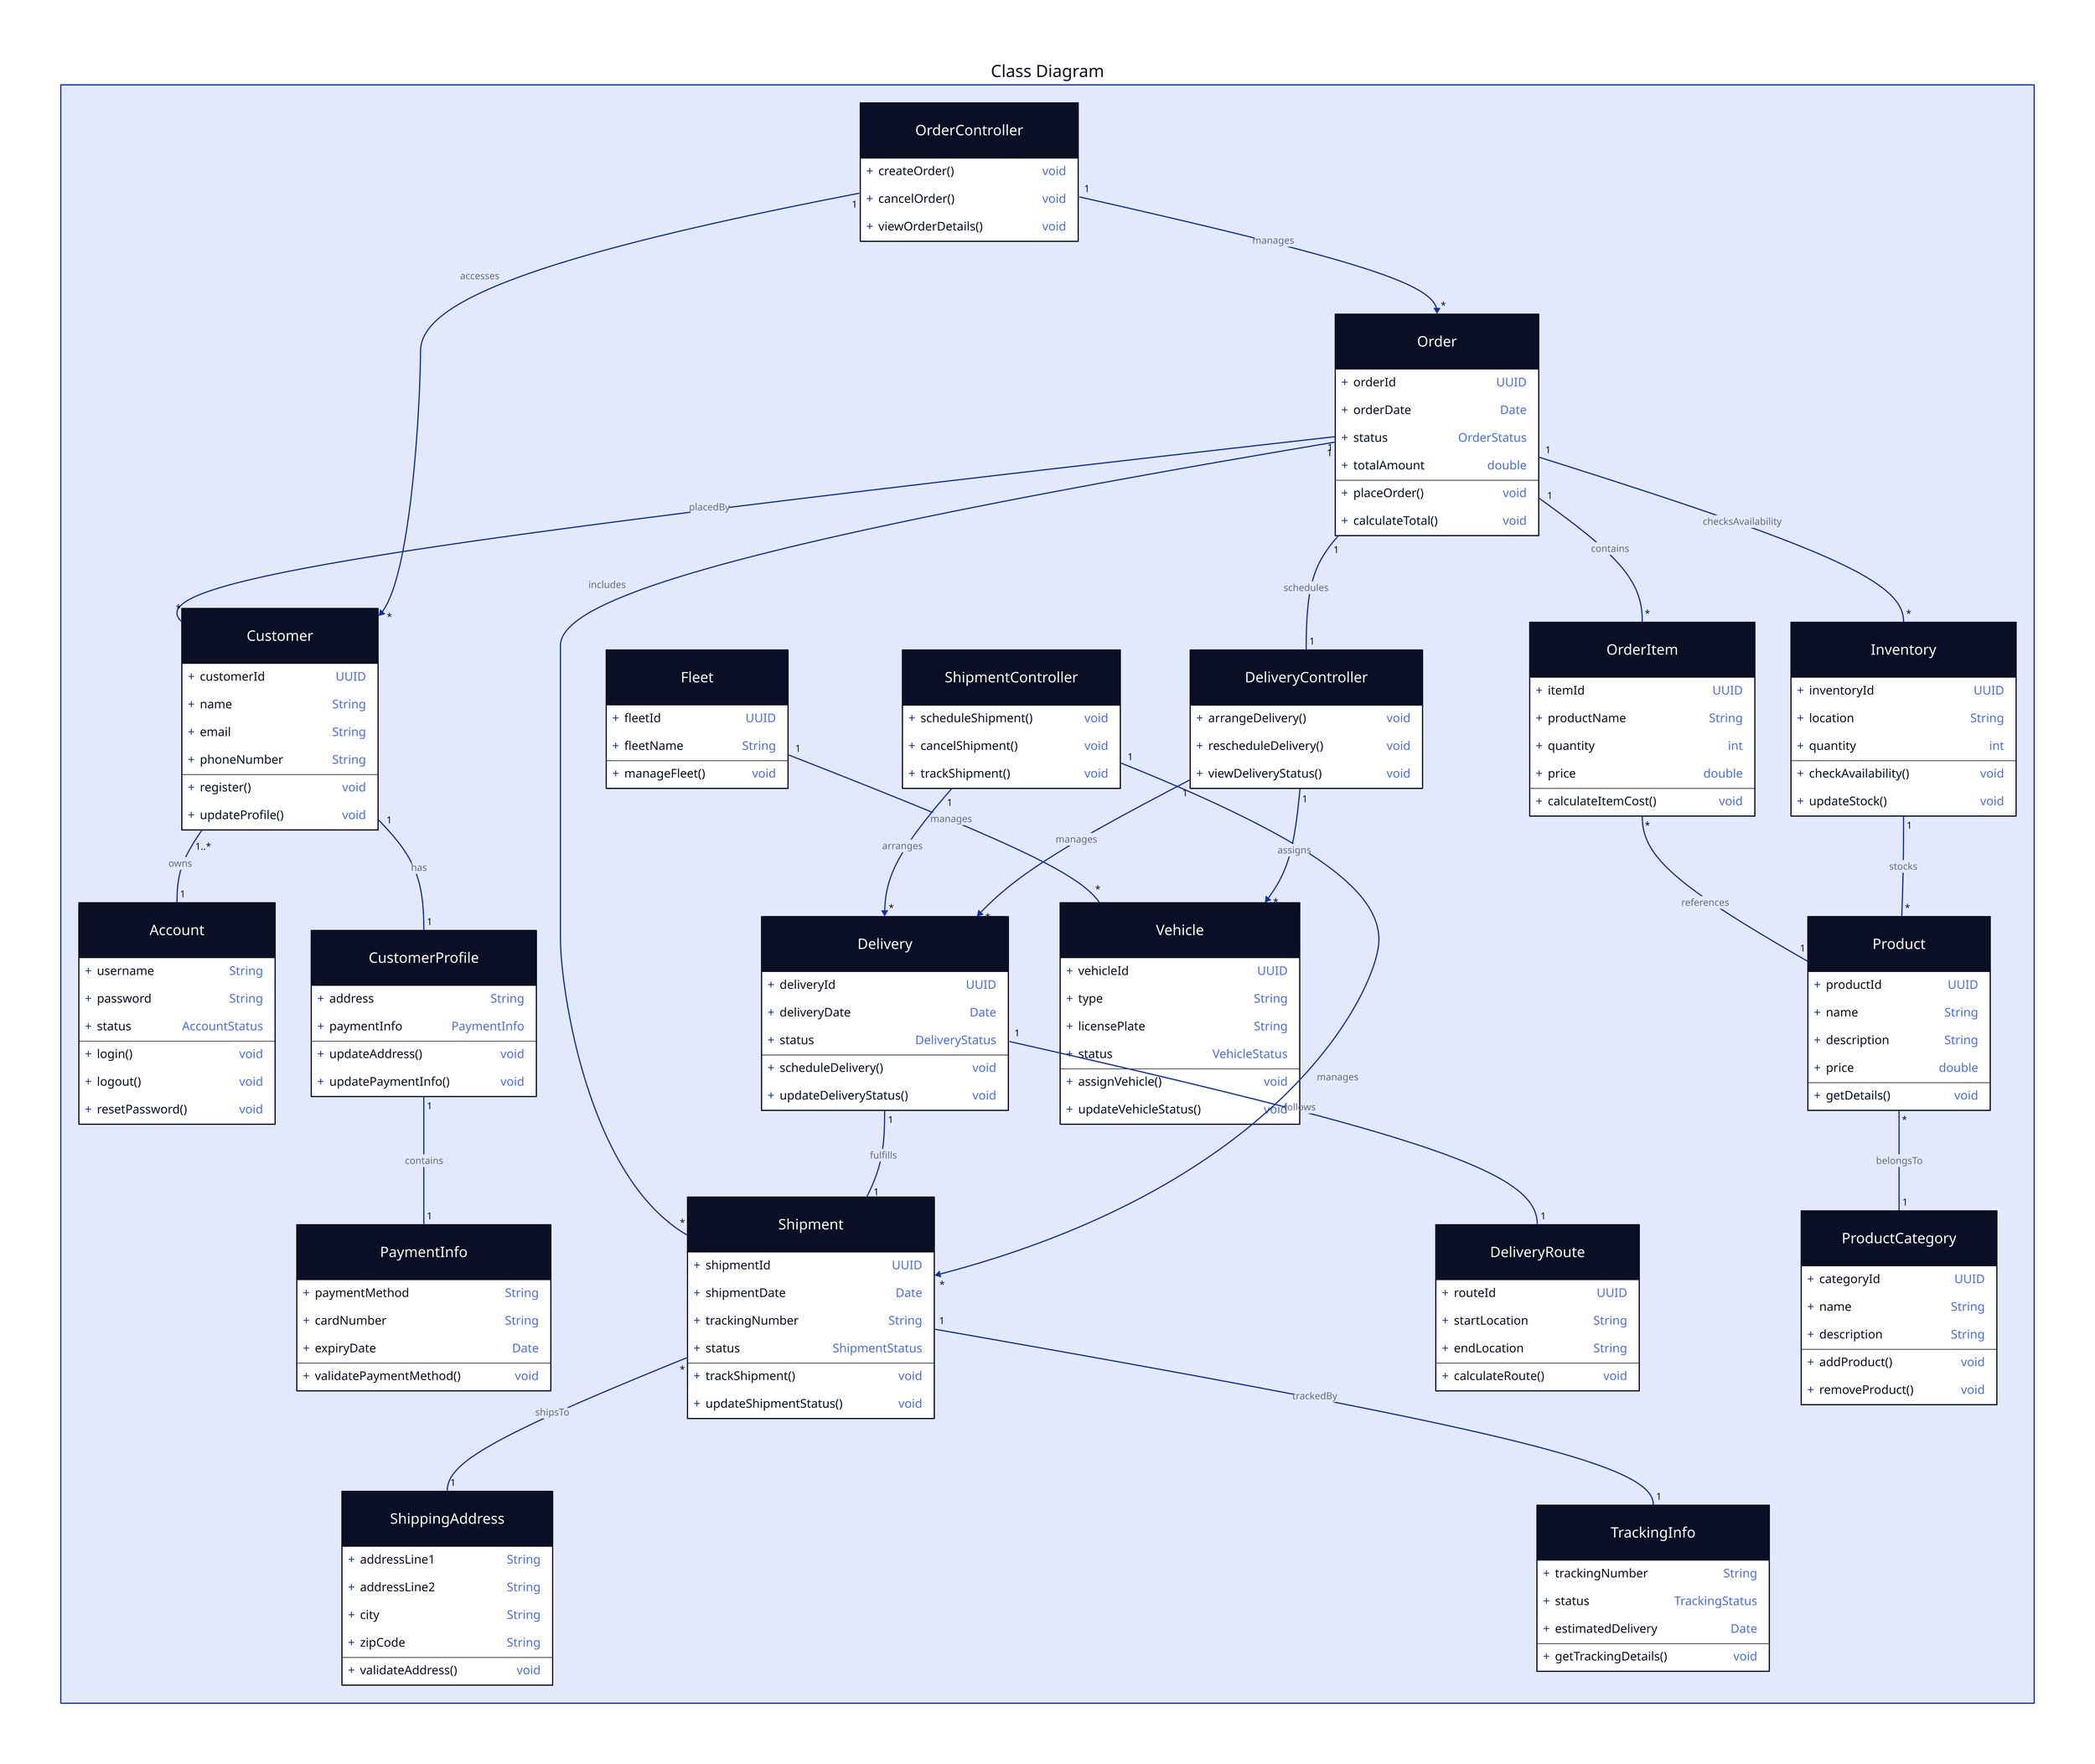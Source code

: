 Class Diagram: {

  label: "Class Diagram"

  Customer: {
    shape: class
    +customerId: UUID
    +name: String
    +email: String
    +phoneNumber: String

    +register()
    +updateProfile()
  }

  Account: {
    shape: class
    +username: String
    +password: String
    +status: AccountStatus

    +login()
    +logout()
    +resetPassword()
  }

  CustomerProfile: {
    shape: class
    +address: String
    +paymentInfo: PaymentInfo

    +updateAddress()
    +updatePaymentInfo()
  }

  PaymentInfo: {
    shape: class
    +paymentMethod: String
    +cardNumber: String
    +expiryDate: Date

    +validatePaymentMethod()
  }

  Order: {
    shape: class
    +orderId: UUID
    +orderDate: Date
    +status: OrderStatus
    +totalAmount: double

    +placeOrder()
    +calculateTotal()
  }

  OrderItem: {
    shape: class
    +itemId: UUID
    +productName: String
    +quantity: int
    +price: double

    +calculateItemCost()
  }

  Shipment: {
    shape: class
    +shipmentId: UUID
    +shipmentDate: Date
    +trackingNumber: String
    +status: ShipmentStatus

    +trackShipment()
    +updateShipmentStatus()
  }

  ShippingAddress: {
    shape: class
    +addressLine1: String
    +addressLine2: String
    +city: String
    +zipCode: String

    +validateAddress()
  }

  Delivery: {
    shape: class
    +deliveryId: UUID
    +deliveryDate: Date
    +status: DeliveryStatus

    +scheduleDelivery()
    +updateDeliveryStatus()
  }

  TrackingInfo: {
    shape: class
    +trackingNumber: String
    +status: TrackingStatus
    +estimatedDelivery: Date

    +getTrackingDetails()
  }

  DeliveryRoute: {
    shape: class
    +routeId: UUID
    +startLocation: String
    +endLocation: String

    +calculateRoute()
  }

  Inventory: {
    shape: class
    +inventoryId: UUID
    +location: String
    +quantity: int

    +checkAvailability()
    +updateStock()
  }

  Product: {
    shape: class
    +productId: UUID
    +name: String
    +description: String
    +price: double

    +getDetails()
  }

  ProductCategory: {
    shape: class
    +categoryId: UUID
    +name: String
    +description: String

    +addProduct()
    +removeProduct()
  }

  Fleet: {
    shape: class
    +fleetId: UUID
    +fleetName: String

    +manageFleet()
  }

  Vehicle: {
    shape: class
    +vehicleId: UUID
    +type: String
    +licensePlate: String
    +status: VehicleStatus

    +assignVehicle()
    +updateVehicleStatus()
  }

  OrderController: {
    shape: class
    +createOrder()
    +cancelOrder()
    +viewOrderDetails()
  }

  ShipmentController: {
    shape: class
    +scheduleShipment()
    +cancelShipment()
    +trackShipment()
  }

  DeliveryController: {
    shape: class
    +arrangeDelivery()
    +rescheduleDelivery()
    +viewDeliveryStatus()
  }

  Customer -- Account: owns {
    source-arrowhead: 1..*
    target-arrowhead: 1
  }

  Customer -- CustomerProfile: has {
    source-arrowhead: 1
    target-arrowhead: 1
  }

  CustomerProfile -- PaymentInfo: contains {
    source-arrowhead: 1
    target-arrowhead: 1
  }

  Order -- OrderItem: contains {
    source-arrowhead: 1
    target-arrowhead: *
  }

  Order -- Customer: placedBy {
    source-arrowhead: 1
    target-arrowhead: *
  }

  Order -- Shipment: includes {
    source-arrowhead: 1
    target-arrowhead: *
  }

  OrderItem -- Product: references {
    source-arrowhead: *
    target-arrowhead: 1
  }

  Shipment -- ShippingAddress: shipsTo {
    source-arrowhead: *
    target-arrowhead: 1
  }

  Shipment -- TrackingInfo: trackedBy {
    source-arrowhead: 1
    target-arrowhead: 1
  }

  Delivery -- DeliveryRoute: follows {
    source-arrowhead: 1
    target-arrowhead: 1
  }

  Delivery -- Shipment: fulfills {
    source-arrowhead: 1
    target-arrowhead: 1
  }

  Fleet -- Vehicle: manages {
    source-arrowhead: 1
    target-arrowhead: *
  }

  Inventory -- Product: stocks {
    source-arrowhead: 1
    target-arrowhead: *
  }

  Product -- ProductCategory: belongsTo {
    source-arrowhead: *
    target-arrowhead: 1
  }

  Order -- Inventory: checksAvailability {
    source-arrowhead: 1
    target-arrowhead: *
  }

  OrderController -> Order: manages {
    source-arrowhead: 1
    target-arrowhead: *
  }

  OrderController -> Customer: accesses {
    source-arrowhead: 1
    target-arrowhead: *
  }

  ShipmentController -> Shipment: manages {
    source-arrowhead: 1
    target-arrowhead: *
  }

  ShipmentController -> Delivery: arranges {
    source-arrowhead: 1
    target-arrowhead: *
  }

  DeliveryController -> Delivery: manages {
    source-arrowhead: 1
    target-arrowhead: *
  }

  DeliveryController -> Vehicle: assigns {
    source-arrowhead: 1
    target-arrowhead: *
  }

  Order -- DeliveryController: schedules {
    source-arrowhead: 1
    target-arrowhead: 1
  }

}
